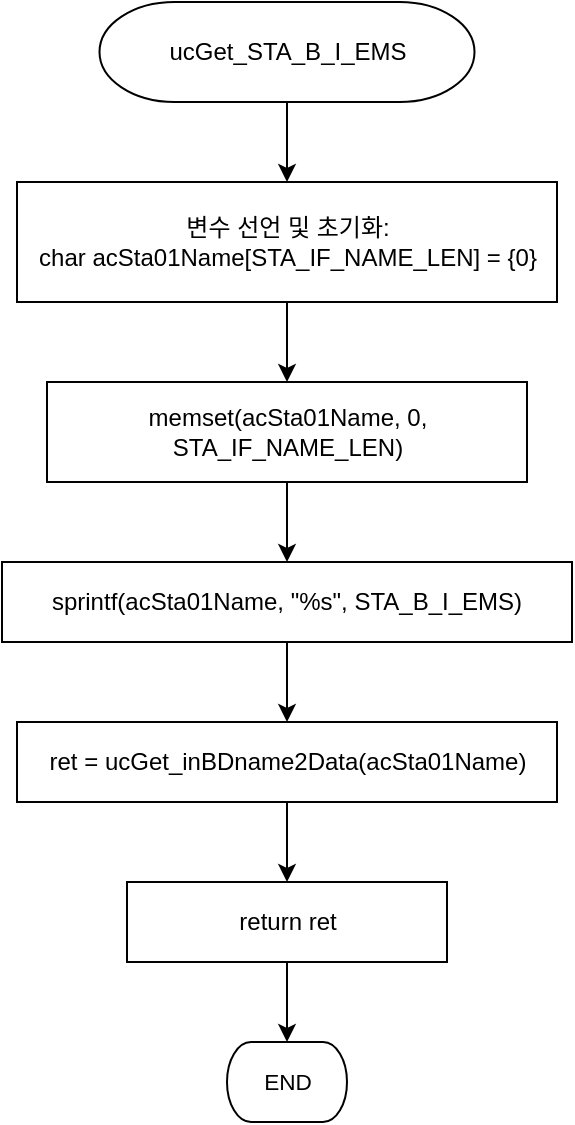 <mxfile version="20.3.0" type="device" pages="10"><diagram id="nsgJ8qnIX0PzXV0cqZRu" name="ucGet_STA_B_I_EMS"><mxGraphModel dx="1209" dy="844" grid="1" gridSize="10" guides="1" tooltips="1" connect="1" arrows="1" fold="1" page="1" pageScale="1" pageWidth="827" pageHeight="1169" math="0" shadow="0"><root><mxCell id="0"/><mxCell id="1" parent="0"/><UserObject label="&lt;div style=&quot;&quot;&gt;&lt;font style=&quot;direction: ltr; line-height: 120%; opacity: 1;&quot;&gt;ucGet_STA_B_I_EMS&lt;/font&gt;&lt;/div&gt;" tags="순서도" id="UxL24Zm0x01BW71xawMD-1"><mxCell style="verticalAlign=middle;align=center;overflow=width;vsdxID=2;fillColor=#FFFFFF;gradientColor=none;shape=stencil(tVLLDsIgEPwajiQIMfFe638Qu22JCM2Ctv69kK0Rm9qDibeZndkXC1NV6PUATIoQ0V9gNE3smToyKY3rAU1MiKmaqar1CB36m2uIDzo7M7r6e64wUZ4UOUWKB9GdIH4irzWu8B42vRrPScNFXZzN+5mvl3qJXE8mcPRRR+Pdh2Y1dsBTE95a3c0TkBRGgKEIb6wg1/r+ssCXd/vLCgm8z9caa+n6pb48dwrRV1H1Ew==);strokeColor=#000000;spacingTop=-1;spacingBottom=-1;spacingLeft=-1;spacingRight=-1;points=[[0.5,1,0],[0.5,0,0],[0,0.5,0],[1,0.5,0]];labelBackgroundColor=none;rounded=0;html=1;whiteSpace=wrap;strokeWidth=1;fontStyle=0" parent="1" vertex="1"><mxGeometry x="228.75" y="90" width="187.5" height="50" as="geometry"/></mxCell></UserObject><mxCell id="UxL24Zm0x01BW71xawMD-2" value="변수 선언 및 초기화:&lt;br&gt;char acSta01Name[STA_IF_NAME_LEN] = {0}" style="rounded=0;whiteSpace=wrap;html=1;strokeWidth=1;fontStyle=0;fillColor=none;strokeColor=#000000;" parent="1" vertex="1"><mxGeometry x="187.5" y="180" width="270" height="60" as="geometry"/></mxCell><mxCell id="UxL24Zm0x01BW71xawMD-3" value="memset(acSta01Name, 0, STA_IF_NAME_LEN)" style="rounded=0;whiteSpace=wrap;html=1;strokeWidth=1;fontStyle=0;fillColor=none;strokeColor=#000000;" parent="1" vertex="1"><mxGeometry x="202.5" y="280" width="240" height="50" as="geometry"/></mxCell><mxCell id="UxL24Zm0x01BW71xawMD-4" value="sprintf(acSta01Name, &quot;%s&quot;, STA_B_I_EMS)" style="rounded=0;whiteSpace=wrap;html=1;strokeWidth=1;fontStyle=0;fillColor=none;strokeColor=#000000;" parent="1" vertex="1"><mxGeometry x="180" y="370" width="285" height="40" as="geometry"/></mxCell><mxCell id="UxL24Zm0x01BW71xawMD-5" value="ret = ucGet_inBDname2Data(acSta01Name)" style="rounded=0;whiteSpace=wrap;html=1;strokeWidth=1;fontStyle=0;fillColor=none;strokeColor=#000000;" parent="1" vertex="1"><mxGeometry x="187.5" y="450" width="270" height="40" as="geometry"/></mxCell><mxCell id="UxL24Zm0x01BW71xawMD-6" value="return ret" style="rounded=0;whiteSpace=wrap;html=1;strokeWidth=1;fontStyle=0;fillColor=none;strokeColor=#000000;" parent="1" vertex="1"><mxGeometry x="242.5" y="530" width="160" height="40" as="geometry"/></mxCell><UserObject label="&lt;div style=&quot;font-size: 1px&quot;&gt;&lt;font style=&quot;font-size:11.29px;font-family:Arial;color:#000000;direction:ltr;letter-spacing:0px;line-height:120%;opacity:1&quot;&gt;END&lt;br&gt;&lt;/font&gt;&lt;/div&gt;" tags="순서도" id="UxL24Zm0x01BW71xawMD-7"><mxCell style="verticalAlign=middle;align=center;overflow=width;vsdxID=77;fillColor=#FFFFFF;gradientColor=none;shape=stencil(tVLLDsIgEPwajiQIMfFe638Qu22JCM2Ctv69kK0Rm9qDibeZndkXC1NV6PUATIoQ0V9gNE3smToyKY3rAU1MiKmaqar1CB36m2uIDzo7M7r6e64wUZ4UOUWKB9GdIH4irzWu8B42vRrPScNFXZzN+5mvl3qJXE8mcPRRR+Pdh2Y1dsBTE95a3c0TkBRGgKEIb6wg1/r+ssCXd/vLCgm8z9caa+n6pb48dwrRV1H1Ew==);strokeColor=#000000;spacingTop=-1;spacingBottom=-1;spacingLeft=-1;spacingRight=-1;points=[[0.5,1,0],[0.5,0,0],[0,0.5,0],[1,0.5,0]];labelBackgroundColor=none;rounded=0;html=1;whiteSpace=wrap;strokeWidth=1;fontStyle=0" parent="1" vertex="1"><mxGeometry x="292.5" y="610" width="60" height="40" as="geometry"/></mxCell></UserObject><mxCell id="UxL24Zm0x01BW71xawMD-8" value="" style="endArrow=classic;html=1;rounded=0;exitX=0.5;exitY=1;exitDx=0;exitDy=0;exitPerimeter=0;entryX=0.5;entryY=0;entryDx=0;entryDy=0;" parent="1" source="UxL24Zm0x01BW71xawMD-1" target="UxL24Zm0x01BW71xawMD-2" edge="1"><mxGeometry width="50" height="50" relative="1" as="geometry"><mxPoint x="322.5" y="160" as="sourcePoint"/><mxPoint x="322.5" y="180" as="targetPoint"/></mxGeometry></mxCell><mxCell id="UxL24Zm0x01BW71xawMD-9" value="" style="endArrow=classic;html=1;rounded=0;exitX=0.5;exitY=1;exitDx=0;exitDy=0;entryX=0.5;entryY=0;entryDx=0;entryDy=0;" parent="1" source="UxL24Zm0x01BW71xawMD-2" target="UxL24Zm0x01BW71xawMD-3" edge="1"><mxGeometry width="50" height="50" relative="1" as="geometry"><mxPoint x="322.5" y="250" as="sourcePoint"/><mxPoint x="322.5" y="280" as="targetPoint"/></mxGeometry></mxCell><mxCell id="UxL24Zm0x01BW71xawMD-10" value="" style="endArrow=classic;html=1;rounded=0;exitX=0.5;exitY=1;exitDx=0;exitDy=0;entryX=0.5;entryY=0;entryDx=0;entryDy=0;" parent="1" source="UxL24Zm0x01BW71xawMD-3" target="UxL24Zm0x01BW71xawMD-4" edge="1"><mxGeometry width="50" height="50" relative="1" as="geometry"><mxPoint x="322.5" y="350" as="sourcePoint"/><mxPoint x="322.5" y="380" as="targetPoint"/></mxGeometry></mxCell><mxCell id="UxL24Zm0x01BW71xawMD-11" value="" style="endArrow=classic;html=1;rounded=0;exitX=0.5;exitY=1;exitDx=0;exitDy=0;entryX=0.5;entryY=0;entryDx=0;entryDy=0;" parent="1" source="UxL24Zm0x01BW71xawMD-4" target="UxL24Zm0x01BW71xawMD-5" edge="1"><mxGeometry width="50" height="50" relative="1" as="geometry"><mxPoint x="322.5" y="450" as="sourcePoint"/><mxPoint x="322.5" y="480" as="targetPoint"/></mxGeometry></mxCell><mxCell id="UxL24Zm0x01BW71xawMD-12" value="" style="endArrow=classic;html=1;rounded=0;exitX=0.5;exitY=1;exitDx=0;exitDy=0;entryX=0.5;entryY=0;entryDx=0;entryDy=0;" parent="1" source="UxL24Zm0x01BW71xawMD-5" target="UxL24Zm0x01BW71xawMD-6" edge="1"><mxGeometry width="50" height="50" relative="1" as="geometry"><mxPoint x="322.5" y="550" as="sourcePoint"/><mxPoint x="322.5" y="580" as="targetPoint"/></mxGeometry></mxCell><mxCell id="UxL24Zm0x01BW71xawMD-13" value="" style="endArrow=classic;html=1;rounded=0;exitX=0.5;exitY=1;exitDx=0;exitDy=0;entryX=0.5;entryY=0;entryDx=0;entryDy=0;entryPerimeter=0;" parent="1" source="UxL24Zm0x01BW71xawMD-6" target="UxL24Zm0x01BW71xawMD-7" edge="1"><mxGeometry width="50" height="50" relative="1" as="geometry"><mxPoint x="322.5" y="640" as="sourcePoint"/><mxPoint x="322.5" y="670" as="targetPoint"/></mxGeometry></mxCell></root></mxGraphModel></diagram><diagram id="R7p7rXk32b0CnuwHTaz-" name="ucGet_STA_B_I_DNDIR"><mxGraphModel dx="1209" dy="844" grid="1" gridSize="10" guides="1" tooltips="1" connect="1" arrows="1" fold="1" page="1" pageScale="1" pageWidth="827" pageHeight="1169" math="0" shadow="0"><root><mxCell id="0"/><mxCell id="1" parent="0"/><UserObject label="&lt;div style=&quot;&quot;&gt;&lt;font style=&quot;direction: ltr; line-height: 120%; opacity: 1;&quot;&gt;ucGet_STA_B_I_DNDIR&lt;/font&gt;&lt;/div&gt;" tags="순서도" id="yDJmlw1AxpGoPlx7L3k_-1"><mxCell style="verticalAlign=middle;align=center;overflow=width;vsdxID=2;fillColor=#FFFFFF;gradientColor=none;shape=stencil(tVLLDsIgEPwajiQIMfFe638Qu22JCM2Ctv69kK0Rm9qDibeZndkXC1NV6PUATIoQ0V9gNE3smToyKY3rAU1MiKmaqar1CB36m2uIDzo7M7r6e64wUZ4UOUWKB9GdIH4irzWu8B42vRrPScNFXZzN+5mvl3qJXE8mcPRRR+Pdh2Y1dsBTE95a3c0TkBRGgKEIb6wg1/r+ssCXd/vLCgm8z9caa+n6pb48dwrRV1H1Ew==);strokeColor=#000000;spacingTop=-1;spacingBottom=-1;spacingLeft=-1;spacingRight=-1;points=[[0.5,1,0],[0.5,0,0],[0,0.5,0],[1,0.5,0]];labelBackgroundColor=none;rounded=0;html=1;whiteSpace=wrap;strokeWidth=1;fontStyle=0" vertex="1" parent="1"><mxGeometry x="238.75" y="150" width="187.5" height="50" as="geometry"/></mxCell></UserObject><mxCell id="yDJmlw1AxpGoPlx7L3k_-2" value="변수 선언 및 초기화:&lt;br&gt;char acSta01Name[STA_IF_NAME_LEN] = {0}" style="rounded=0;whiteSpace=wrap;html=1;strokeWidth=1;fontStyle=0;fillColor=none;strokeColor=#000000;" vertex="1" parent="1"><mxGeometry x="197.5" y="240" width="270" height="60" as="geometry"/></mxCell><mxCell id="yDJmlw1AxpGoPlx7L3k_-3" value="memset(acSta01Name, 0, STA_IF_NAME_LEN)" style="rounded=0;whiteSpace=wrap;html=1;strokeWidth=1;fontStyle=0;fillColor=none;strokeColor=#000000;" vertex="1" parent="1"><mxGeometry x="212.5" y="340" width="240" height="50" as="geometry"/></mxCell><mxCell id="yDJmlw1AxpGoPlx7L3k_-4" value="sprintf(acSta01Name, &quot;%s&quot;, STA_B_I_DNDIR)" style="rounded=0;whiteSpace=wrap;html=1;strokeWidth=1;fontStyle=0;fillColor=none;strokeColor=#000000;" vertex="1" parent="1"><mxGeometry x="190" y="430" width="285" height="40" as="geometry"/></mxCell><mxCell id="yDJmlw1AxpGoPlx7L3k_-5" value="ret = ucGet_inBDname2Data(acSta01Name)" style="rounded=0;whiteSpace=wrap;html=1;strokeWidth=1;fontStyle=0;fillColor=none;strokeColor=#000000;" vertex="1" parent="1"><mxGeometry x="197.5" y="510" width="270" height="40" as="geometry"/></mxCell><mxCell id="yDJmlw1AxpGoPlx7L3k_-6" value="return ret" style="rounded=0;whiteSpace=wrap;html=1;strokeWidth=1;fontStyle=0;fillColor=none;strokeColor=#000000;" vertex="1" parent="1"><mxGeometry x="252.5" y="590" width="160" height="40" as="geometry"/></mxCell><UserObject label="&lt;div style=&quot;font-size: 1px&quot;&gt;&lt;font style=&quot;font-size:11.29px;font-family:Arial;color:#000000;direction:ltr;letter-spacing:0px;line-height:120%;opacity:1&quot;&gt;END&lt;br&gt;&lt;/font&gt;&lt;/div&gt;" tags="순서도" id="yDJmlw1AxpGoPlx7L3k_-7"><mxCell style="verticalAlign=middle;align=center;overflow=width;vsdxID=77;fillColor=#FFFFFF;gradientColor=none;shape=stencil(tVLLDsIgEPwajiQIMfFe638Qu22JCM2Ctv69kK0Rm9qDibeZndkXC1NV6PUATIoQ0V9gNE3smToyKY3rAU1MiKmaqar1CB36m2uIDzo7M7r6e64wUZ4UOUWKB9GdIH4irzWu8B42vRrPScNFXZzN+5mvl3qJXE8mcPRRR+Pdh2Y1dsBTE95a3c0TkBRGgKEIb6wg1/r+ssCXd/vLCgm8z9caa+n6pb48dwrRV1H1Ew==);strokeColor=#000000;spacingTop=-1;spacingBottom=-1;spacingLeft=-1;spacingRight=-1;points=[[0.5,1,0],[0.5,0,0],[0,0.5,0],[1,0.5,0]];labelBackgroundColor=none;rounded=0;html=1;whiteSpace=wrap;strokeWidth=1;fontStyle=0" vertex="1" parent="1"><mxGeometry x="302.5" y="670" width="60" height="40" as="geometry"/></mxCell></UserObject><mxCell id="yDJmlw1AxpGoPlx7L3k_-8" value="" style="endArrow=classic;html=1;rounded=0;exitX=0.5;exitY=1;exitDx=0;exitDy=0;exitPerimeter=0;entryX=0.5;entryY=0;entryDx=0;entryDy=0;" edge="1" parent="1" source="yDJmlw1AxpGoPlx7L3k_-1" target="yDJmlw1AxpGoPlx7L3k_-2"><mxGeometry width="50" height="50" relative="1" as="geometry"><mxPoint x="332.5" y="220" as="sourcePoint"/><mxPoint x="332.5" y="240" as="targetPoint"/></mxGeometry></mxCell><mxCell id="yDJmlw1AxpGoPlx7L3k_-9" value="" style="endArrow=classic;html=1;rounded=0;exitX=0.5;exitY=1;exitDx=0;exitDy=0;entryX=0.5;entryY=0;entryDx=0;entryDy=0;" edge="1" parent="1" source="yDJmlw1AxpGoPlx7L3k_-2" target="yDJmlw1AxpGoPlx7L3k_-3"><mxGeometry width="50" height="50" relative="1" as="geometry"><mxPoint x="332.5" y="310" as="sourcePoint"/><mxPoint x="332.5" y="340" as="targetPoint"/></mxGeometry></mxCell><mxCell id="yDJmlw1AxpGoPlx7L3k_-10" value="" style="endArrow=classic;html=1;rounded=0;exitX=0.5;exitY=1;exitDx=0;exitDy=0;entryX=0.5;entryY=0;entryDx=0;entryDy=0;" edge="1" parent="1" source="yDJmlw1AxpGoPlx7L3k_-3" target="yDJmlw1AxpGoPlx7L3k_-4"><mxGeometry width="50" height="50" relative="1" as="geometry"><mxPoint x="332.5" y="410" as="sourcePoint"/><mxPoint x="332.5" y="440" as="targetPoint"/></mxGeometry></mxCell><mxCell id="yDJmlw1AxpGoPlx7L3k_-11" value="" style="endArrow=classic;html=1;rounded=0;exitX=0.5;exitY=1;exitDx=0;exitDy=0;entryX=0.5;entryY=0;entryDx=0;entryDy=0;" edge="1" parent="1" source="yDJmlw1AxpGoPlx7L3k_-4" target="yDJmlw1AxpGoPlx7L3k_-5"><mxGeometry width="50" height="50" relative="1" as="geometry"><mxPoint x="332.5" y="510" as="sourcePoint"/><mxPoint x="332.5" y="540" as="targetPoint"/></mxGeometry></mxCell><mxCell id="yDJmlw1AxpGoPlx7L3k_-12" value="" style="endArrow=classic;html=1;rounded=0;exitX=0.5;exitY=1;exitDx=0;exitDy=0;entryX=0.5;entryY=0;entryDx=0;entryDy=0;" edge="1" parent="1" source="yDJmlw1AxpGoPlx7L3k_-5" target="yDJmlw1AxpGoPlx7L3k_-6"><mxGeometry width="50" height="50" relative="1" as="geometry"><mxPoint x="332.5" y="610" as="sourcePoint"/><mxPoint x="332.5" y="640" as="targetPoint"/></mxGeometry></mxCell><mxCell id="yDJmlw1AxpGoPlx7L3k_-13" value="" style="endArrow=classic;html=1;rounded=0;exitX=0.5;exitY=1;exitDx=0;exitDy=0;entryX=0.5;entryY=0;entryDx=0;entryDy=0;entryPerimeter=0;" edge="1" parent="1" source="yDJmlw1AxpGoPlx7L3k_-6" target="yDJmlw1AxpGoPlx7L3k_-7"><mxGeometry width="50" height="50" relative="1" as="geometry"><mxPoint x="332.5" y="700" as="sourcePoint"/><mxPoint x="332.5" y="730" as="targetPoint"/></mxGeometry></mxCell></root></mxGraphModel></diagram><diagram id="N6XeqXzBvDUGhIyTmZXn" name="ucGet_STA_B_I_B_YY"><mxGraphModel dx="1209" dy="844" grid="1" gridSize="10" guides="1" tooltips="1" connect="1" arrows="1" fold="1" page="1" pageScale="1" pageWidth="827" pageHeight="1169" math="0" shadow="0"><root><mxCell id="0"/><mxCell id="1" parent="0"/><UserObject label="&lt;div style=&quot;&quot;&gt;&lt;font style=&quot;direction: ltr; line-height: 120%; opacity: 1;&quot;&gt;ucGet_STA_B_I_B_YY&lt;/font&gt;&lt;/div&gt;" tags="순서도" id="xKaU0c7N0GNCaHoIJaBY-1"><mxCell style="verticalAlign=middle;align=center;overflow=width;vsdxID=2;fillColor=#FFFFFF;gradientColor=none;shape=stencil(tVLLDsIgEPwajiQIMfFe638Qu22JCM2Ctv69kK0Rm9qDibeZndkXC1NV6PUATIoQ0V9gNE3smToyKY3rAU1MiKmaqar1CB36m2uIDzo7M7r6e64wUZ4UOUWKB9GdIH4irzWu8B42vRrPScNFXZzN+5mvl3qJXE8mcPRRR+Pdh2Y1dsBTE95a3c0TkBRGgKEIb6wg1/r+ssCXd/vLCgm8z9caa+n6pb48dwrRV1H1Ew==);strokeColor=#000000;spacingTop=-1;spacingBottom=-1;spacingLeft=-1;spacingRight=-1;points=[[0.5,1,0],[0.5,0,0],[0,0.5,0],[1,0.5,0]];labelBackgroundColor=none;rounded=0;html=1;whiteSpace=wrap;strokeWidth=1;fontStyle=0" vertex="1" parent="1"><mxGeometry x="288.75" y="140" width="187.5" height="50" as="geometry"/></mxCell></UserObject><mxCell id="xKaU0c7N0GNCaHoIJaBY-2" value="변수 선언 및 초기화:&lt;br&gt;char acSta01Name[STA_IF_NAME_LEN] = {0}" style="rounded=0;whiteSpace=wrap;html=1;strokeWidth=1;fontStyle=0;fillColor=none;strokeColor=#000000;" vertex="1" parent="1"><mxGeometry x="247.5" y="230" width="270" height="60" as="geometry"/></mxCell><mxCell id="xKaU0c7N0GNCaHoIJaBY-3" value="memset(acSta01Name, 0, STA_IF_NAME_LEN)" style="rounded=0;whiteSpace=wrap;html=1;strokeWidth=1;fontStyle=0;fillColor=none;strokeColor=#000000;" vertex="1" parent="1"><mxGeometry x="262.5" y="330" width="240" height="50" as="geometry"/></mxCell><mxCell id="xKaU0c7N0GNCaHoIJaBY-4" value="sprintf(acSta01Name, &quot;%s&quot;, STA_B_I_B_YY)" style="rounded=0;whiteSpace=wrap;html=1;strokeWidth=1;fontStyle=0;fillColor=none;strokeColor=#000000;" vertex="1" parent="1"><mxGeometry x="240" y="420" width="285" height="40" as="geometry"/></mxCell><mxCell id="xKaU0c7N0GNCaHoIJaBY-5" value="ret = ucGet_inBDname2Data(acSta01Name)" style="rounded=0;whiteSpace=wrap;html=1;strokeWidth=1;fontStyle=0;fillColor=none;strokeColor=#000000;" vertex="1" parent="1"><mxGeometry x="247.5" y="500" width="270" height="40" as="geometry"/></mxCell><mxCell id="xKaU0c7N0GNCaHoIJaBY-6" value="return ret" style="rounded=0;whiteSpace=wrap;html=1;strokeWidth=1;fontStyle=0;fillColor=none;strokeColor=#000000;" vertex="1" parent="1"><mxGeometry x="302.5" y="580" width="160" height="40" as="geometry"/></mxCell><UserObject label="&lt;div style=&quot;font-size: 1px&quot;&gt;&lt;font style=&quot;font-size:11.29px;font-family:Arial;color:#000000;direction:ltr;letter-spacing:0px;line-height:120%;opacity:1&quot;&gt;END&lt;br&gt;&lt;/font&gt;&lt;/div&gt;" tags="순서도" id="xKaU0c7N0GNCaHoIJaBY-7"><mxCell style="verticalAlign=middle;align=center;overflow=width;vsdxID=77;fillColor=#FFFFFF;gradientColor=none;shape=stencil(tVLLDsIgEPwajiQIMfFe638Qu22JCM2Ctv69kK0Rm9qDibeZndkXC1NV6PUATIoQ0V9gNE3smToyKY3rAU1MiKmaqar1CB36m2uIDzo7M7r6e64wUZ4UOUWKB9GdIH4irzWu8B42vRrPScNFXZzN+5mvl3qJXE8mcPRRR+Pdh2Y1dsBTE95a3c0TkBRGgKEIb6wg1/r+ssCXd/vLCgm8z9caa+n6pb48dwrRV1H1Ew==);strokeColor=#000000;spacingTop=-1;spacingBottom=-1;spacingLeft=-1;spacingRight=-1;points=[[0.5,1,0],[0.5,0,0],[0,0.5,0],[1,0.5,0]];labelBackgroundColor=none;rounded=0;html=1;whiteSpace=wrap;strokeWidth=1;fontStyle=0" vertex="1" parent="1"><mxGeometry x="352.5" y="660" width="60" height="40" as="geometry"/></mxCell></UserObject><mxCell id="xKaU0c7N0GNCaHoIJaBY-8" value="" style="endArrow=classic;html=1;rounded=0;exitX=0.5;exitY=1;exitDx=0;exitDy=0;exitPerimeter=0;entryX=0.5;entryY=0;entryDx=0;entryDy=0;" edge="1" parent="1" source="xKaU0c7N0GNCaHoIJaBY-1" target="xKaU0c7N0GNCaHoIJaBY-2"><mxGeometry width="50" height="50" relative="1" as="geometry"><mxPoint x="382.5" y="210" as="sourcePoint"/><mxPoint x="382.5" y="230" as="targetPoint"/></mxGeometry></mxCell><mxCell id="xKaU0c7N0GNCaHoIJaBY-9" value="" style="endArrow=classic;html=1;rounded=0;exitX=0.5;exitY=1;exitDx=0;exitDy=0;entryX=0.5;entryY=0;entryDx=0;entryDy=0;" edge="1" parent="1" source="xKaU0c7N0GNCaHoIJaBY-2" target="xKaU0c7N0GNCaHoIJaBY-3"><mxGeometry width="50" height="50" relative="1" as="geometry"><mxPoint x="382.5" y="300" as="sourcePoint"/><mxPoint x="382.5" y="330" as="targetPoint"/></mxGeometry></mxCell><mxCell id="xKaU0c7N0GNCaHoIJaBY-10" value="" style="endArrow=classic;html=1;rounded=0;exitX=0.5;exitY=1;exitDx=0;exitDy=0;entryX=0.5;entryY=0;entryDx=0;entryDy=0;" edge="1" parent="1" source="xKaU0c7N0GNCaHoIJaBY-3" target="xKaU0c7N0GNCaHoIJaBY-4"><mxGeometry width="50" height="50" relative="1" as="geometry"><mxPoint x="382.5" y="400" as="sourcePoint"/><mxPoint x="382.5" y="430" as="targetPoint"/></mxGeometry></mxCell><mxCell id="xKaU0c7N0GNCaHoIJaBY-11" value="" style="endArrow=classic;html=1;rounded=0;exitX=0.5;exitY=1;exitDx=0;exitDy=0;entryX=0.5;entryY=0;entryDx=0;entryDy=0;" edge="1" parent="1" source="xKaU0c7N0GNCaHoIJaBY-4" target="xKaU0c7N0GNCaHoIJaBY-5"><mxGeometry width="50" height="50" relative="1" as="geometry"><mxPoint x="382.5" y="500" as="sourcePoint"/><mxPoint x="382.5" y="530" as="targetPoint"/></mxGeometry></mxCell><mxCell id="xKaU0c7N0GNCaHoIJaBY-12" value="" style="endArrow=classic;html=1;rounded=0;exitX=0.5;exitY=1;exitDx=0;exitDy=0;entryX=0.5;entryY=0;entryDx=0;entryDy=0;" edge="1" parent="1" source="xKaU0c7N0GNCaHoIJaBY-5" target="xKaU0c7N0GNCaHoIJaBY-6"><mxGeometry width="50" height="50" relative="1" as="geometry"><mxPoint x="382.5" y="600" as="sourcePoint"/><mxPoint x="382.5" y="630" as="targetPoint"/></mxGeometry></mxCell><mxCell id="xKaU0c7N0GNCaHoIJaBY-13" value="" style="endArrow=classic;html=1;rounded=0;exitX=0.5;exitY=1;exitDx=0;exitDy=0;entryX=0.5;entryY=0;entryDx=0;entryDy=0;entryPerimeter=0;" edge="1" parent="1" source="xKaU0c7N0GNCaHoIJaBY-6" target="xKaU0c7N0GNCaHoIJaBY-7"><mxGeometry width="50" height="50" relative="1" as="geometry"><mxPoint x="382.5" y="690" as="sourcePoint"/><mxPoint x="382.5" y="720" as="targetPoint"/></mxGeometry></mxCell></root></mxGraphModel></diagram><diagram id="Q3ZUTd_X9AY0xUerOV6N" name="ucGet_STA_B_I_B_Y"><mxGraphModel dx="1209" dy="844" grid="1" gridSize="10" guides="1" tooltips="1" connect="1" arrows="1" fold="1" page="1" pageScale="1" pageWidth="827" pageHeight="1169" math="0" shadow="0"><root><mxCell id="0"/><mxCell id="1" parent="0"/><UserObject label="&lt;div style=&quot;&quot;&gt;&lt;font style=&quot;direction: ltr; line-height: 120%; opacity: 1;&quot;&gt;ucGet_STA_B_I_B_Y&lt;/font&gt;&lt;/div&gt;" tags="순서도" id="9AvzfnR1Kpy0iH_sYMfP-1"><mxCell style="verticalAlign=middle;align=center;overflow=width;vsdxID=2;fillColor=#FFFFFF;gradientColor=none;shape=stencil(tVLLDsIgEPwajiQIMfFe638Qu22JCM2Ctv69kK0Rm9qDibeZndkXC1NV6PUATIoQ0V9gNE3smToyKY3rAU1MiKmaqar1CB36m2uIDzo7M7r6e64wUZ4UOUWKB9GdIH4irzWu8B42vRrPScNFXZzN+5mvl3qJXE8mcPRRR+Pdh2Y1dsBTE95a3c0TkBRGgKEIb6wg1/r+ssCXd/vLCgm8z9caa+n6pb48dwrRV1H1Ew==);strokeColor=#000000;spacingTop=-1;spacingBottom=-1;spacingLeft=-1;spacingRight=-1;points=[[0.5,1,0],[0.5,0,0],[0,0.5,0],[1,0.5,0]];labelBackgroundColor=none;rounded=0;html=1;whiteSpace=wrap;strokeWidth=1;fontStyle=0" vertex="1" parent="1"><mxGeometry x="258.75" y="80" width="187.5" height="50" as="geometry"/></mxCell></UserObject><mxCell id="9AvzfnR1Kpy0iH_sYMfP-2" value="변수 선언 및 초기화:&lt;br&gt;char acSta01Name[STA_IF_NAME_LEN] = {0}" style="rounded=0;whiteSpace=wrap;html=1;strokeWidth=1;fontStyle=0;fillColor=none;strokeColor=#000000;" vertex="1" parent="1"><mxGeometry x="217.5" y="170" width="270" height="60" as="geometry"/></mxCell><mxCell id="9AvzfnR1Kpy0iH_sYMfP-3" value="memset(acSta01Name, 0, STA_IF_NAME_LEN)" style="rounded=0;whiteSpace=wrap;html=1;strokeWidth=1;fontStyle=0;fillColor=none;strokeColor=#000000;" vertex="1" parent="1"><mxGeometry x="232.5" y="270" width="240" height="50" as="geometry"/></mxCell><mxCell id="9AvzfnR1Kpy0iH_sYMfP-4" value="sprintf(acSta01Name, &quot;%s&quot;, STA_B_I_B_Y)" style="rounded=0;whiteSpace=wrap;html=1;strokeWidth=1;fontStyle=0;fillColor=none;strokeColor=#000000;" vertex="1" parent="1"><mxGeometry x="210" y="360" width="285" height="40" as="geometry"/></mxCell><mxCell id="9AvzfnR1Kpy0iH_sYMfP-5" value="ret = ucGet_inBDname2Data(acSta01Name)" style="rounded=0;whiteSpace=wrap;html=1;strokeWidth=1;fontStyle=0;fillColor=none;strokeColor=#000000;" vertex="1" parent="1"><mxGeometry x="217.5" y="440" width="270" height="40" as="geometry"/></mxCell><mxCell id="9AvzfnR1Kpy0iH_sYMfP-6" value="return ret" style="rounded=0;whiteSpace=wrap;html=1;strokeWidth=1;fontStyle=0;fillColor=none;strokeColor=#000000;" vertex="1" parent="1"><mxGeometry x="272.5" y="520" width="160" height="40" as="geometry"/></mxCell><UserObject label="&lt;div style=&quot;font-size: 1px&quot;&gt;&lt;font style=&quot;font-size:11.29px;font-family:Arial;color:#000000;direction:ltr;letter-spacing:0px;line-height:120%;opacity:1&quot;&gt;END&lt;br&gt;&lt;/font&gt;&lt;/div&gt;" tags="순서도" id="9AvzfnR1Kpy0iH_sYMfP-7"><mxCell style="verticalAlign=middle;align=center;overflow=width;vsdxID=77;fillColor=#FFFFFF;gradientColor=none;shape=stencil(tVLLDsIgEPwajiQIMfFe638Qu22JCM2Ctv69kK0Rm9qDibeZndkXC1NV6PUATIoQ0V9gNE3smToyKY3rAU1MiKmaqar1CB36m2uIDzo7M7r6e64wUZ4UOUWKB9GdIH4irzWu8B42vRrPScNFXZzN+5mvl3qJXE8mcPRRR+Pdh2Y1dsBTE95a3c0TkBRGgKEIb6wg1/r+ssCXd/vLCgm8z9caa+n6pb48dwrRV1H1Ew==);strokeColor=#000000;spacingTop=-1;spacingBottom=-1;spacingLeft=-1;spacingRight=-1;points=[[0.5,1,0],[0.5,0,0],[0,0.5,0],[1,0.5,0]];labelBackgroundColor=none;rounded=0;html=1;whiteSpace=wrap;strokeWidth=1;fontStyle=0" vertex="1" parent="1"><mxGeometry x="322.5" y="600" width="60" height="40" as="geometry"/></mxCell></UserObject><mxCell id="9AvzfnR1Kpy0iH_sYMfP-8" value="" style="endArrow=classic;html=1;rounded=0;exitX=0.5;exitY=1;exitDx=0;exitDy=0;exitPerimeter=0;entryX=0.5;entryY=0;entryDx=0;entryDy=0;" edge="1" parent="1" source="9AvzfnR1Kpy0iH_sYMfP-1" target="9AvzfnR1Kpy0iH_sYMfP-2"><mxGeometry width="50" height="50" relative="1" as="geometry"><mxPoint x="352.5" y="150" as="sourcePoint"/><mxPoint x="352.5" y="170" as="targetPoint"/></mxGeometry></mxCell><mxCell id="9AvzfnR1Kpy0iH_sYMfP-9" value="" style="endArrow=classic;html=1;rounded=0;exitX=0.5;exitY=1;exitDx=0;exitDy=0;entryX=0.5;entryY=0;entryDx=0;entryDy=0;" edge="1" parent="1" source="9AvzfnR1Kpy0iH_sYMfP-2" target="9AvzfnR1Kpy0iH_sYMfP-3"><mxGeometry width="50" height="50" relative="1" as="geometry"><mxPoint x="352.5" y="240" as="sourcePoint"/><mxPoint x="352.5" y="270" as="targetPoint"/></mxGeometry></mxCell><mxCell id="9AvzfnR1Kpy0iH_sYMfP-10" value="" style="endArrow=classic;html=1;rounded=0;exitX=0.5;exitY=1;exitDx=0;exitDy=0;entryX=0.5;entryY=0;entryDx=0;entryDy=0;" edge="1" parent="1" source="9AvzfnR1Kpy0iH_sYMfP-3" target="9AvzfnR1Kpy0iH_sYMfP-4"><mxGeometry width="50" height="50" relative="1" as="geometry"><mxPoint x="352.5" y="340" as="sourcePoint"/><mxPoint x="352.5" y="370" as="targetPoint"/></mxGeometry></mxCell><mxCell id="9AvzfnR1Kpy0iH_sYMfP-11" value="" style="endArrow=classic;html=1;rounded=0;exitX=0.5;exitY=1;exitDx=0;exitDy=0;entryX=0.5;entryY=0;entryDx=0;entryDy=0;" edge="1" parent="1" source="9AvzfnR1Kpy0iH_sYMfP-4" target="9AvzfnR1Kpy0iH_sYMfP-5"><mxGeometry width="50" height="50" relative="1" as="geometry"><mxPoint x="352.5" y="440" as="sourcePoint"/><mxPoint x="352.5" y="470" as="targetPoint"/></mxGeometry></mxCell><mxCell id="9AvzfnR1Kpy0iH_sYMfP-12" value="" style="endArrow=classic;html=1;rounded=0;exitX=0.5;exitY=1;exitDx=0;exitDy=0;entryX=0.5;entryY=0;entryDx=0;entryDy=0;" edge="1" parent="1" source="9AvzfnR1Kpy0iH_sYMfP-5" target="9AvzfnR1Kpy0iH_sYMfP-6"><mxGeometry width="50" height="50" relative="1" as="geometry"><mxPoint x="352.5" y="540" as="sourcePoint"/><mxPoint x="352.5" y="570" as="targetPoint"/></mxGeometry></mxCell><mxCell id="9AvzfnR1Kpy0iH_sYMfP-13" value="" style="endArrow=classic;html=1;rounded=0;exitX=0.5;exitY=1;exitDx=0;exitDy=0;entryX=0.5;entryY=0;entryDx=0;entryDy=0;entryPerimeter=0;" edge="1" parent="1" source="9AvzfnR1Kpy0iH_sYMfP-6" target="9AvzfnR1Kpy0iH_sYMfP-7"><mxGeometry width="50" height="50" relative="1" as="geometry"><mxPoint x="352.5" y="630" as="sourcePoint"/><mxPoint x="352.5" y="660" as="targetPoint"/></mxGeometry></mxCell></root></mxGraphModel></diagram><diagram id="mPqIkMWCDv3nMIxbPWod" name="ucGet_STA_B_I_B_YG_G"><mxGraphModel dx="1209" dy="844" grid="1" gridSize="10" guides="1" tooltips="1" connect="1" arrows="1" fold="1" page="1" pageScale="1" pageWidth="827" pageHeight="1169" math="0" shadow="0"><root><mxCell id="0"/><mxCell id="1" parent="0"/><UserObject label="&lt;div style=&quot;&quot;&gt;&lt;font style=&quot;direction: ltr; line-height: 120%; opacity: 1;&quot;&gt;ucGet_STA_B_I_B_YG_G&lt;/font&gt;&lt;/div&gt;" tags="순서도" id="lMHHud8Tras0qKcplPo4-1"><mxCell style="verticalAlign=middle;align=center;overflow=width;vsdxID=2;fillColor=#FFFFFF;gradientColor=none;shape=stencil(tVLLDsIgEPwajiQIMfFe638Qu22JCM2Ctv69kK0Rm9qDibeZndkXC1NV6PUATIoQ0V9gNE3smToyKY3rAU1MiKmaqar1CB36m2uIDzo7M7r6e64wUZ4UOUWKB9GdIH4irzWu8B42vRrPScNFXZzN+5mvl3qJXE8mcPRRR+Pdh2Y1dsBTE95a3c0TkBRGgKEIb6wg1/r+ssCXd/vLCgm8z9caa+n6pb48dwrRV1H1Ew==);strokeColor=#000000;spacingTop=-1;spacingBottom=-1;spacingLeft=-1;spacingRight=-1;points=[[0.5,1,0],[0.5,0,0],[0,0.5,0],[1,0.5,0]];labelBackgroundColor=none;rounded=0;html=1;whiteSpace=wrap;strokeWidth=1;fontStyle=0" vertex="1" parent="1"><mxGeometry x="208.75" y="50" width="187.5" height="50" as="geometry"/></mxCell></UserObject><mxCell id="lMHHud8Tras0qKcplPo4-2" value="변수 선언 및 초기화:&lt;br&gt;char acSta01Name[STA_IF_NAME_LEN] = {0}" style="rounded=0;whiteSpace=wrap;html=1;strokeWidth=1;fontStyle=0;fillColor=none;strokeColor=#000000;" vertex="1" parent="1"><mxGeometry x="167.5" y="140" width="270" height="60" as="geometry"/></mxCell><mxCell id="lMHHud8Tras0qKcplPo4-3" value="memset(acSta01Name, 0, STA_IF_NAME_LEN)" style="rounded=0;whiteSpace=wrap;html=1;strokeWidth=1;fontStyle=0;fillColor=none;strokeColor=#000000;" vertex="1" parent="1"><mxGeometry x="182.5" y="240" width="240" height="50" as="geometry"/></mxCell><mxCell id="lMHHud8Tras0qKcplPo4-4" value="sprintf(acSta01Name, &quot;%s&quot;, STA_B_I_B_YG_G)" style="rounded=0;whiteSpace=wrap;html=1;strokeWidth=1;fontStyle=0;fillColor=none;strokeColor=#000000;" vertex="1" parent="1"><mxGeometry x="160" y="330" width="285" height="40" as="geometry"/></mxCell><mxCell id="lMHHud8Tras0qKcplPo4-5" value="ret = ucGet_inBDname2Data(acSta01Name)" style="rounded=0;whiteSpace=wrap;html=1;strokeWidth=1;fontStyle=0;fillColor=none;strokeColor=#000000;" vertex="1" parent="1"><mxGeometry x="167.5" y="410" width="270" height="40" as="geometry"/></mxCell><mxCell id="lMHHud8Tras0qKcplPo4-6" value="return ret" style="rounded=0;whiteSpace=wrap;html=1;strokeWidth=1;fontStyle=0;fillColor=none;strokeColor=#000000;" vertex="1" parent="1"><mxGeometry x="222.5" y="490" width="160" height="40" as="geometry"/></mxCell><UserObject label="&lt;div style=&quot;font-size: 1px&quot;&gt;&lt;font style=&quot;font-size:11.29px;font-family:Arial;color:#000000;direction:ltr;letter-spacing:0px;line-height:120%;opacity:1&quot;&gt;END&lt;br&gt;&lt;/font&gt;&lt;/div&gt;" tags="순서도" id="lMHHud8Tras0qKcplPo4-7"><mxCell style="verticalAlign=middle;align=center;overflow=width;vsdxID=77;fillColor=#FFFFFF;gradientColor=none;shape=stencil(tVLLDsIgEPwajiQIMfFe638Qu22JCM2Ctv69kK0Rm9qDibeZndkXC1NV6PUATIoQ0V9gNE3smToyKY3rAU1MiKmaqar1CB36m2uIDzo7M7r6e64wUZ4UOUWKB9GdIH4irzWu8B42vRrPScNFXZzN+5mvl3qJXE8mcPRRR+Pdh2Y1dsBTE95a3c0TkBRGgKEIb6wg1/r+ssCXd/vLCgm8z9caa+n6pb48dwrRV1H1Ew==);strokeColor=#000000;spacingTop=-1;spacingBottom=-1;spacingLeft=-1;spacingRight=-1;points=[[0.5,1,0],[0.5,0,0],[0,0.5,0],[1,0.5,0]];labelBackgroundColor=none;rounded=0;html=1;whiteSpace=wrap;strokeWidth=1;fontStyle=0" vertex="1" parent="1"><mxGeometry x="272.5" y="570" width="60" height="40" as="geometry"/></mxCell></UserObject><mxCell id="lMHHud8Tras0qKcplPo4-8" value="" style="endArrow=classic;html=1;rounded=0;exitX=0.5;exitY=1;exitDx=0;exitDy=0;exitPerimeter=0;entryX=0.5;entryY=0;entryDx=0;entryDy=0;" edge="1" parent="1" source="lMHHud8Tras0qKcplPo4-1" target="lMHHud8Tras0qKcplPo4-2"><mxGeometry width="50" height="50" relative="1" as="geometry"><mxPoint x="302.5" y="120" as="sourcePoint"/><mxPoint x="302.5" y="140" as="targetPoint"/></mxGeometry></mxCell><mxCell id="lMHHud8Tras0qKcplPo4-9" value="" style="endArrow=classic;html=1;rounded=0;exitX=0.5;exitY=1;exitDx=0;exitDy=0;entryX=0.5;entryY=0;entryDx=0;entryDy=0;" edge="1" parent="1" source="lMHHud8Tras0qKcplPo4-2" target="lMHHud8Tras0qKcplPo4-3"><mxGeometry width="50" height="50" relative="1" as="geometry"><mxPoint x="302.5" y="210" as="sourcePoint"/><mxPoint x="302.5" y="240" as="targetPoint"/></mxGeometry></mxCell><mxCell id="lMHHud8Tras0qKcplPo4-10" value="" style="endArrow=classic;html=1;rounded=0;exitX=0.5;exitY=1;exitDx=0;exitDy=0;entryX=0.5;entryY=0;entryDx=0;entryDy=0;" edge="1" parent="1" source="lMHHud8Tras0qKcplPo4-3" target="lMHHud8Tras0qKcplPo4-4"><mxGeometry width="50" height="50" relative="1" as="geometry"><mxPoint x="302.5" y="310" as="sourcePoint"/><mxPoint x="302.5" y="340" as="targetPoint"/></mxGeometry></mxCell><mxCell id="lMHHud8Tras0qKcplPo4-11" value="" style="endArrow=classic;html=1;rounded=0;exitX=0.5;exitY=1;exitDx=0;exitDy=0;entryX=0.5;entryY=0;entryDx=0;entryDy=0;" edge="1" parent="1" source="lMHHud8Tras0qKcplPo4-4" target="lMHHud8Tras0qKcplPo4-5"><mxGeometry width="50" height="50" relative="1" as="geometry"><mxPoint x="302.5" y="410" as="sourcePoint"/><mxPoint x="302.5" y="440" as="targetPoint"/></mxGeometry></mxCell><mxCell id="lMHHud8Tras0qKcplPo4-12" value="" style="endArrow=classic;html=1;rounded=0;exitX=0.5;exitY=1;exitDx=0;exitDy=0;entryX=0.5;entryY=0;entryDx=0;entryDy=0;" edge="1" parent="1" source="lMHHud8Tras0qKcplPo4-5" target="lMHHud8Tras0qKcplPo4-6"><mxGeometry width="50" height="50" relative="1" as="geometry"><mxPoint x="302.5" y="510" as="sourcePoint"/><mxPoint x="302.5" y="540" as="targetPoint"/></mxGeometry></mxCell><mxCell id="lMHHud8Tras0qKcplPo4-13" value="" style="endArrow=classic;html=1;rounded=0;exitX=0.5;exitY=1;exitDx=0;exitDy=0;entryX=0.5;entryY=0;entryDx=0;entryDy=0;entryPerimeter=0;" edge="1" parent="1" source="lMHHud8Tras0qKcplPo4-6" target="lMHHud8Tras0qKcplPo4-7"><mxGeometry width="50" height="50" relative="1" as="geometry"><mxPoint x="302.5" y="600" as="sourcePoint"/><mxPoint x="302.5" y="630" as="targetPoint"/></mxGeometry></mxCell></root></mxGraphModel></diagram><diagram id="gjNDLwW7MNjqqUFAiFq4" name="ucGet_STA_B_I_1BT"><mxGraphModel dx="1209" dy="844" grid="1" gridSize="10" guides="1" tooltips="1" connect="1" arrows="1" fold="1" page="1" pageScale="1" pageWidth="827" pageHeight="1169" math="0" shadow="0"><root><mxCell id="0"/><mxCell id="1" parent="0"/><UserObject label="&lt;div style=&quot;&quot;&gt;&lt;font style=&quot;direction: ltr; line-height: 120%; opacity: 1;&quot;&gt;ucGet_STA_B_I_1BT&lt;/font&gt;&lt;/div&gt;" tags="순서도" id="Ch-LSQYg2RQA0gmYlIwE-1"><mxCell style="verticalAlign=middle;align=center;overflow=width;vsdxID=2;fillColor=#FFFFFF;gradientColor=none;shape=stencil(tVLLDsIgEPwajiQIMfFe638Qu22JCM2Ctv69kK0Rm9qDibeZndkXC1NV6PUATIoQ0V9gNE3smToyKY3rAU1MiKmaqar1CB36m2uIDzo7M7r6e64wUZ4UOUWKB9GdIH4irzWu8B42vRrPScNFXZzN+5mvl3qJXE8mcPRRR+Pdh2Y1dsBTE95a3c0TkBRGgKEIb6wg1/r+ssCXd/vLCgm8z9caa+n6pb48dwrRV1H1Ew==);strokeColor=#000000;spacingTop=-1;spacingBottom=-1;spacingLeft=-1;spacingRight=-1;points=[[0.5,1,0],[0.5,0,0],[0,0.5,0],[1,0.5,0]];labelBackgroundColor=none;rounded=0;html=1;whiteSpace=wrap;strokeWidth=1;fontStyle=0" vertex="1" parent="1"><mxGeometry x="278.75" y="140" width="187.5" height="50" as="geometry"/></mxCell></UserObject><mxCell id="Ch-LSQYg2RQA0gmYlIwE-2" value="변수 선언 및 초기화:&lt;br&gt;char acSta01Name[STA_IF_NAME_LEN] = {0}" style="rounded=0;whiteSpace=wrap;html=1;strokeWidth=1;fontStyle=0;fillColor=none;strokeColor=#000000;" vertex="1" parent="1"><mxGeometry x="237.5" y="230" width="270" height="60" as="geometry"/></mxCell><mxCell id="Ch-LSQYg2RQA0gmYlIwE-3" value="memset(acSta01Name, 0, STA_IF_NAME_LEN)" style="rounded=0;whiteSpace=wrap;html=1;strokeWidth=1;fontStyle=0;fillColor=none;strokeColor=#000000;" vertex="1" parent="1"><mxGeometry x="252.5" y="330" width="240" height="50" as="geometry"/></mxCell><mxCell id="Ch-LSQYg2RQA0gmYlIwE-4" value="sprintf(acSta01Name, &quot;%s&quot;, STA_B_I_1BT)" style="rounded=0;whiteSpace=wrap;html=1;strokeWidth=1;fontStyle=0;fillColor=none;strokeColor=#000000;" vertex="1" parent="1"><mxGeometry x="230" y="420" width="285" height="40" as="geometry"/></mxCell><mxCell id="Ch-LSQYg2RQA0gmYlIwE-5" value="ret = ucGet_inBDname2Data(acSta01Name)" style="rounded=0;whiteSpace=wrap;html=1;strokeWidth=1;fontStyle=0;fillColor=none;strokeColor=#000000;" vertex="1" parent="1"><mxGeometry x="237.5" y="500" width="270" height="40" as="geometry"/></mxCell><mxCell id="Ch-LSQYg2RQA0gmYlIwE-6" value="return ret" style="rounded=0;whiteSpace=wrap;html=1;strokeWidth=1;fontStyle=0;fillColor=none;strokeColor=#000000;" vertex="1" parent="1"><mxGeometry x="292.5" y="580" width="160" height="40" as="geometry"/></mxCell><UserObject label="&lt;div style=&quot;font-size: 1px&quot;&gt;&lt;font style=&quot;font-size:11.29px;font-family:Arial;color:#000000;direction:ltr;letter-spacing:0px;line-height:120%;opacity:1&quot;&gt;END&lt;br&gt;&lt;/font&gt;&lt;/div&gt;" tags="순서도" id="Ch-LSQYg2RQA0gmYlIwE-7"><mxCell style="verticalAlign=middle;align=center;overflow=width;vsdxID=77;fillColor=#FFFFFF;gradientColor=none;shape=stencil(tVLLDsIgEPwajiQIMfFe638Qu22JCM2Ctv69kK0Rm9qDibeZndkXC1NV6PUATIoQ0V9gNE3smToyKY3rAU1MiKmaqar1CB36m2uIDzo7M7r6e64wUZ4UOUWKB9GdIH4irzWu8B42vRrPScNFXZzN+5mvl3qJXE8mcPRRR+Pdh2Y1dsBTE95a3c0TkBRGgKEIb6wg1/r+ssCXd/vLCgm8z9caa+n6pb48dwrRV1H1Ew==);strokeColor=#000000;spacingTop=-1;spacingBottom=-1;spacingLeft=-1;spacingRight=-1;points=[[0.5,1,0],[0.5,0,0],[0,0.5,0],[1,0.5,0]];labelBackgroundColor=none;rounded=0;html=1;whiteSpace=wrap;strokeWidth=1;fontStyle=0" vertex="1" parent="1"><mxGeometry x="342.5" y="660" width="60" height="40" as="geometry"/></mxCell></UserObject><mxCell id="Ch-LSQYg2RQA0gmYlIwE-8" value="" style="endArrow=classic;html=1;rounded=0;exitX=0.5;exitY=1;exitDx=0;exitDy=0;exitPerimeter=0;entryX=0.5;entryY=0;entryDx=0;entryDy=0;" edge="1" parent="1" source="Ch-LSQYg2RQA0gmYlIwE-1" target="Ch-LSQYg2RQA0gmYlIwE-2"><mxGeometry width="50" height="50" relative="1" as="geometry"><mxPoint x="372.5" y="210" as="sourcePoint"/><mxPoint x="372.5" y="230" as="targetPoint"/></mxGeometry></mxCell><mxCell id="Ch-LSQYg2RQA0gmYlIwE-9" value="" style="endArrow=classic;html=1;rounded=0;exitX=0.5;exitY=1;exitDx=0;exitDy=0;entryX=0.5;entryY=0;entryDx=0;entryDy=0;" edge="1" parent="1" source="Ch-LSQYg2RQA0gmYlIwE-2" target="Ch-LSQYg2RQA0gmYlIwE-3"><mxGeometry width="50" height="50" relative="1" as="geometry"><mxPoint x="372.5" y="300" as="sourcePoint"/><mxPoint x="372.5" y="330" as="targetPoint"/></mxGeometry></mxCell><mxCell id="Ch-LSQYg2RQA0gmYlIwE-10" value="" style="endArrow=classic;html=1;rounded=0;exitX=0.5;exitY=1;exitDx=0;exitDy=0;entryX=0.5;entryY=0;entryDx=0;entryDy=0;" edge="1" parent="1" source="Ch-LSQYg2RQA0gmYlIwE-3" target="Ch-LSQYg2RQA0gmYlIwE-4"><mxGeometry width="50" height="50" relative="1" as="geometry"><mxPoint x="372.5" y="400" as="sourcePoint"/><mxPoint x="372.5" y="430" as="targetPoint"/></mxGeometry></mxCell><mxCell id="Ch-LSQYg2RQA0gmYlIwE-11" value="" style="endArrow=classic;html=1;rounded=0;exitX=0.5;exitY=1;exitDx=0;exitDy=0;entryX=0.5;entryY=0;entryDx=0;entryDy=0;" edge="1" parent="1" source="Ch-LSQYg2RQA0gmYlIwE-4" target="Ch-LSQYg2RQA0gmYlIwE-5"><mxGeometry width="50" height="50" relative="1" as="geometry"><mxPoint x="372.5" y="500" as="sourcePoint"/><mxPoint x="372.5" y="530" as="targetPoint"/></mxGeometry></mxCell><mxCell id="Ch-LSQYg2RQA0gmYlIwE-12" value="" style="endArrow=classic;html=1;rounded=0;exitX=0.5;exitY=1;exitDx=0;exitDy=0;entryX=0.5;entryY=0;entryDx=0;entryDy=0;" edge="1" parent="1" source="Ch-LSQYg2RQA0gmYlIwE-5" target="Ch-LSQYg2RQA0gmYlIwE-6"><mxGeometry width="50" height="50" relative="1" as="geometry"><mxPoint x="372.5" y="600" as="sourcePoint"/><mxPoint x="372.5" y="630" as="targetPoint"/></mxGeometry></mxCell><mxCell id="Ch-LSQYg2RQA0gmYlIwE-13" value="" style="endArrow=classic;html=1;rounded=0;exitX=0.5;exitY=1;exitDx=0;exitDy=0;entryX=0.5;entryY=0;entryDx=0;entryDy=0;entryPerimeter=0;" edge="1" parent="1" source="Ch-LSQYg2RQA0gmYlIwE-6" target="Ch-LSQYg2RQA0gmYlIwE-7"><mxGeometry width="50" height="50" relative="1" as="geometry"><mxPoint x="372.5" y="690" as="sourcePoint"/><mxPoint x="372.5" y="720" as="targetPoint"/></mxGeometry></mxCell></root></mxGraphModel></diagram><diagram id="8r9s46-P1WZIQcOGpdDQ" name="ucGet_STA_B_I_DNDR"><mxGraphModel dx="1209" dy="844" grid="1" gridSize="10" guides="1" tooltips="1" connect="1" arrows="1" fold="1" page="1" pageScale="1" pageWidth="827" pageHeight="1169" math="0" shadow="0"><root><mxCell id="0"/><mxCell id="1" parent="0"/><UserObject label="&lt;div style=&quot;&quot;&gt;&lt;font style=&quot;direction: ltr; line-height: 120%; opacity: 1;&quot;&gt;ucGet_STA_B_I_DNDR&lt;/font&gt;&lt;/div&gt;" tags="순서도" id="b-XNwuT3pjdkZnWXz2KH-1"><mxCell style="verticalAlign=middle;align=center;overflow=width;vsdxID=2;fillColor=#FFFFFF;gradientColor=none;shape=stencil(tVLLDsIgEPwajiQIMfFe638Qu22JCM2Ctv69kK0Rm9qDibeZndkXC1NV6PUATIoQ0V9gNE3smToyKY3rAU1MiKmaqar1CB36m2uIDzo7M7r6e64wUZ4UOUWKB9GdIH4irzWu8B42vRrPScNFXZzN+5mvl3qJXE8mcPRRR+Pdh2Y1dsBTE95a3c0TkBRGgKEIb6wg1/r+ssCXd/vLCgm8z9caa+n6pb48dwrRV1H1Ew==);strokeColor=#000000;spacingTop=-1;spacingBottom=-1;spacingLeft=-1;spacingRight=-1;points=[[0.5,1,0],[0.5,0,0],[0,0.5,0],[1,0.5,0]];labelBackgroundColor=none;rounded=0;html=1;whiteSpace=wrap;strokeWidth=1;fontStyle=0" vertex="1" parent="1"><mxGeometry x="258.75" y="140" width="187.5" height="50" as="geometry"/></mxCell></UserObject><mxCell id="b-XNwuT3pjdkZnWXz2KH-2" value="변수 선언 및 초기화:&lt;br&gt;char acSta01Name[STA_IF_NAME_LEN] = {0}" style="rounded=0;whiteSpace=wrap;html=1;strokeWidth=1;fontStyle=0;fillColor=none;strokeColor=#000000;" vertex="1" parent="1"><mxGeometry x="217.5" y="230" width="270" height="60" as="geometry"/></mxCell><mxCell id="b-XNwuT3pjdkZnWXz2KH-3" value="memset(acSta01Name, 0, STA_IF_NAME_LEN)" style="rounded=0;whiteSpace=wrap;html=1;strokeWidth=1;fontStyle=0;fillColor=none;strokeColor=#000000;" vertex="1" parent="1"><mxGeometry x="232.5" y="330" width="240" height="50" as="geometry"/></mxCell><mxCell id="b-XNwuT3pjdkZnWXz2KH-4" value="sprintf(acSta01Name, &quot;%s&quot;, STA_B_I_DNDR)" style="rounded=0;whiteSpace=wrap;html=1;strokeWidth=1;fontStyle=0;fillColor=none;strokeColor=#000000;" vertex="1" parent="1"><mxGeometry x="210" y="420" width="285" height="40" as="geometry"/></mxCell><mxCell id="b-XNwuT3pjdkZnWXz2KH-5" value="ret = ucGet_inBDname2Data(acSta01Name)" style="rounded=0;whiteSpace=wrap;html=1;strokeWidth=1;fontStyle=0;fillColor=none;strokeColor=#000000;" vertex="1" parent="1"><mxGeometry x="217.5" y="500" width="270" height="40" as="geometry"/></mxCell><mxCell id="b-XNwuT3pjdkZnWXz2KH-6" value="return ret" style="rounded=0;whiteSpace=wrap;html=1;strokeWidth=1;fontStyle=0;fillColor=none;strokeColor=#000000;" vertex="1" parent="1"><mxGeometry x="272.5" y="580" width="160" height="40" as="geometry"/></mxCell><UserObject label="&lt;div style=&quot;font-size: 1px&quot;&gt;&lt;font style=&quot;font-size:11.29px;font-family:Arial;color:#000000;direction:ltr;letter-spacing:0px;line-height:120%;opacity:1&quot;&gt;END&lt;br&gt;&lt;/font&gt;&lt;/div&gt;" tags="순서도" id="b-XNwuT3pjdkZnWXz2KH-7"><mxCell style="verticalAlign=middle;align=center;overflow=width;vsdxID=77;fillColor=#FFFFFF;gradientColor=none;shape=stencil(tVLLDsIgEPwajiQIMfFe638Qu22JCM2Ctv69kK0Rm9qDibeZndkXC1NV6PUATIoQ0V9gNE3smToyKY3rAU1MiKmaqar1CB36m2uIDzo7M7r6e64wUZ4UOUWKB9GdIH4irzWu8B42vRrPScNFXZzN+5mvl3qJXE8mcPRRR+Pdh2Y1dsBTE95a3c0TkBRGgKEIb6wg1/r+ssCXd/vLCgm8z9caa+n6pb48dwrRV1H1Ew==);strokeColor=#000000;spacingTop=-1;spacingBottom=-1;spacingLeft=-1;spacingRight=-1;points=[[0.5,1,0],[0.5,0,0],[0,0.5,0],[1,0.5,0]];labelBackgroundColor=none;rounded=0;html=1;whiteSpace=wrap;strokeWidth=1;fontStyle=0" vertex="1" parent="1"><mxGeometry x="322.5" y="660" width="60" height="40" as="geometry"/></mxCell></UserObject><mxCell id="b-XNwuT3pjdkZnWXz2KH-8" value="" style="endArrow=classic;html=1;rounded=0;exitX=0.5;exitY=1;exitDx=0;exitDy=0;exitPerimeter=0;entryX=0.5;entryY=0;entryDx=0;entryDy=0;" edge="1" parent="1" source="b-XNwuT3pjdkZnWXz2KH-1" target="b-XNwuT3pjdkZnWXz2KH-2"><mxGeometry width="50" height="50" relative="1" as="geometry"><mxPoint x="352.5" y="210" as="sourcePoint"/><mxPoint x="352.5" y="230" as="targetPoint"/></mxGeometry></mxCell><mxCell id="b-XNwuT3pjdkZnWXz2KH-9" value="" style="endArrow=classic;html=1;rounded=0;exitX=0.5;exitY=1;exitDx=0;exitDy=0;entryX=0.5;entryY=0;entryDx=0;entryDy=0;" edge="1" parent="1" source="b-XNwuT3pjdkZnWXz2KH-2" target="b-XNwuT3pjdkZnWXz2KH-3"><mxGeometry width="50" height="50" relative="1" as="geometry"><mxPoint x="352.5" y="300" as="sourcePoint"/><mxPoint x="352.5" y="330" as="targetPoint"/></mxGeometry></mxCell><mxCell id="b-XNwuT3pjdkZnWXz2KH-10" value="" style="endArrow=classic;html=1;rounded=0;exitX=0.5;exitY=1;exitDx=0;exitDy=0;entryX=0.5;entryY=0;entryDx=0;entryDy=0;" edge="1" parent="1" source="b-XNwuT3pjdkZnWXz2KH-3" target="b-XNwuT3pjdkZnWXz2KH-4"><mxGeometry width="50" height="50" relative="1" as="geometry"><mxPoint x="352.5" y="400" as="sourcePoint"/><mxPoint x="352.5" y="430" as="targetPoint"/></mxGeometry></mxCell><mxCell id="b-XNwuT3pjdkZnWXz2KH-11" value="" style="endArrow=classic;html=1;rounded=0;exitX=0.5;exitY=1;exitDx=0;exitDy=0;entryX=0.5;entryY=0;entryDx=0;entryDy=0;" edge="1" parent="1" source="b-XNwuT3pjdkZnWXz2KH-4" target="b-XNwuT3pjdkZnWXz2KH-5"><mxGeometry width="50" height="50" relative="1" as="geometry"><mxPoint x="352.5" y="500" as="sourcePoint"/><mxPoint x="352.5" y="530" as="targetPoint"/></mxGeometry></mxCell><mxCell id="b-XNwuT3pjdkZnWXz2KH-12" value="" style="endArrow=classic;html=1;rounded=0;exitX=0.5;exitY=1;exitDx=0;exitDy=0;entryX=0.5;entryY=0;entryDx=0;entryDy=0;" edge="1" parent="1" source="b-XNwuT3pjdkZnWXz2KH-5" target="b-XNwuT3pjdkZnWXz2KH-6"><mxGeometry width="50" height="50" relative="1" as="geometry"><mxPoint x="352.5" y="600" as="sourcePoint"/><mxPoint x="352.5" y="630" as="targetPoint"/></mxGeometry></mxCell><mxCell id="b-XNwuT3pjdkZnWXz2KH-13" value="" style="endArrow=classic;html=1;rounded=0;exitX=0.5;exitY=1;exitDx=0;exitDy=0;entryX=0.5;entryY=0;entryDx=0;entryDy=0;entryPerimeter=0;" edge="1" parent="1" source="b-XNwuT3pjdkZnWXz2KH-6" target="b-XNwuT3pjdkZnWXz2KH-7"><mxGeometry width="50" height="50" relative="1" as="geometry"><mxPoint x="352.5" y="690" as="sourcePoint"/><mxPoint x="352.5" y="720" as="targetPoint"/></mxGeometry></mxCell></root></mxGraphModel></diagram><diagram id="LEA3qJuTD5kv9aPQ8iDC" name="ucGet_STA_B_I_3RR"><mxGraphModel dx="1209" dy="844" grid="1" gridSize="10" guides="1" tooltips="1" connect="1" arrows="1" fold="1" page="1" pageScale="1" pageWidth="827" pageHeight="1169" math="0" shadow="0"><root><mxCell id="0"/><mxCell id="1" parent="0"/><UserObject label="&lt;div style=&quot;&quot;&gt;&lt;font style=&quot;direction: ltr; line-height: 120%; opacity: 1;&quot;&gt;ucGet_STA_B_I_3RR&lt;/font&gt;&lt;/div&gt;" tags="순서도" id="-s4wUFUC9wVoVPPSDGkq-1"><mxCell style="verticalAlign=middle;align=center;overflow=width;vsdxID=2;fillColor=#FFFFFF;gradientColor=none;shape=stencil(tVLLDsIgEPwajiQIMfFe638Qu22JCM2Ctv69kK0Rm9qDibeZndkXC1NV6PUATIoQ0V9gNE3smToyKY3rAU1MiKmaqar1CB36m2uIDzo7M7r6e64wUZ4UOUWKB9GdIH4irzWu8B42vRrPScNFXZzN+5mvl3qJXE8mcPRRR+Pdh2Y1dsBTE95a3c0TkBRGgKEIb6wg1/r+ssCXd/vLCgm8z9caa+n6pb48dwrRV1H1Ew==);strokeColor=#000000;spacingTop=-1;spacingBottom=-1;spacingLeft=-1;spacingRight=-1;points=[[0.5,1,0],[0.5,0,0],[0,0.5,0],[1,0.5,0]];labelBackgroundColor=none;rounded=0;html=1;whiteSpace=wrap;strokeWidth=1;fontStyle=0" vertex="1" parent="1"><mxGeometry x="338.75" y="140" width="187.5" height="50" as="geometry"/></mxCell></UserObject><mxCell id="-s4wUFUC9wVoVPPSDGkq-2" value="변수 선언 및 초기화:&lt;br&gt;char acSta01Name[STA_IF_NAME_LEN] = {0}" style="rounded=0;whiteSpace=wrap;html=1;strokeWidth=1;fontStyle=0;fillColor=none;strokeColor=#000000;" vertex="1" parent="1"><mxGeometry x="297.5" y="230" width="270" height="60" as="geometry"/></mxCell><mxCell id="-s4wUFUC9wVoVPPSDGkq-3" value="memset(acSta01Name, 0, STA_IF_NAME_LEN)" style="rounded=0;whiteSpace=wrap;html=1;strokeWidth=1;fontStyle=0;fillColor=none;strokeColor=#000000;" vertex="1" parent="1"><mxGeometry x="312.5" y="330" width="240" height="50" as="geometry"/></mxCell><mxCell id="-s4wUFUC9wVoVPPSDGkq-4" value="sprintf(acSta01Name, &quot;%s&quot;, STA_B_I_3RR)" style="rounded=0;whiteSpace=wrap;html=1;strokeWidth=1;fontStyle=0;fillColor=none;strokeColor=#000000;" vertex="1" parent="1"><mxGeometry x="290" y="420" width="285" height="40" as="geometry"/></mxCell><mxCell id="-s4wUFUC9wVoVPPSDGkq-5" value="ret = ucGet_inBDname2Data(acSta01Name)" style="rounded=0;whiteSpace=wrap;html=1;strokeWidth=1;fontStyle=0;fillColor=none;strokeColor=#000000;" vertex="1" parent="1"><mxGeometry x="297.5" y="500" width="270" height="40" as="geometry"/></mxCell><mxCell id="-s4wUFUC9wVoVPPSDGkq-6" value="return ret" style="rounded=0;whiteSpace=wrap;html=1;strokeWidth=1;fontStyle=0;fillColor=none;strokeColor=#000000;" vertex="1" parent="1"><mxGeometry x="352.5" y="580" width="160" height="40" as="geometry"/></mxCell><UserObject label="&lt;div style=&quot;font-size: 1px&quot;&gt;&lt;font style=&quot;font-size:11.29px;font-family:Arial;color:#000000;direction:ltr;letter-spacing:0px;line-height:120%;opacity:1&quot;&gt;END&lt;br&gt;&lt;/font&gt;&lt;/div&gt;" tags="순서도" id="-s4wUFUC9wVoVPPSDGkq-7"><mxCell style="verticalAlign=middle;align=center;overflow=width;vsdxID=77;fillColor=#FFFFFF;gradientColor=none;shape=stencil(tVLLDsIgEPwajiQIMfFe638Qu22JCM2Ctv69kK0Rm9qDibeZndkXC1NV6PUATIoQ0V9gNE3smToyKY3rAU1MiKmaqar1CB36m2uIDzo7M7r6e64wUZ4UOUWKB9GdIH4irzWu8B42vRrPScNFXZzN+5mvl3qJXE8mcPRRR+Pdh2Y1dsBTE95a3c0TkBRGgKEIb6wg1/r+ssCXd/vLCgm8z9caa+n6pb48dwrRV1H1Ew==);strokeColor=#000000;spacingTop=-1;spacingBottom=-1;spacingLeft=-1;spacingRight=-1;points=[[0.5,1,0],[0.5,0,0],[0,0.5,0],[1,0.5,0]];labelBackgroundColor=none;rounded=0;html=1;whiteSpace=wrap;strokeWidth=1;fontStyle=0" vertex="1" parent="1"><mxGeometry x="402.5" y="660" width="60" height="40" as="geometry"/></mxCell></UserObject><mxCell id="-s4wUFUC9wVoVPPSDGkq-8" value="" style="endArrow=classic;html=1;rounded=0;exitX=0.5;exitY=1;exitDx=0;exitDy=0;exitPerimeter=0;entryX=0.5;entryY=0;entryDx=0;entryDy=0;" edge="1" parent="1" source="-s4wUFUC9wVoVPPSDGkq-1" target="-s4wUFUC9wVoVPPSDGkq-2"><mxGeometry width="50" height="50" relative="1" as="geometry"><mxPoint x="432.5" y="210" as="sourcePoint"/><mxPoint x="432.5" y="230" as="targetPoint"/></mxGeometry></mxCell><mxCell id="-s4wUFUC9wVoVPPSDGkq-9" value="" style="endArrow=classic;html=1;rounded=0;exitX=0.5;exitY=1;exitDx=0;exitDy=0;entryX=0.5;entryY=0;entryDx=0;entryDy=0;" edge="1" parent="1" source="-s4wUFUC9wVoVPPSDGkq-2" target="-s4wUFUC9wVoVPPSDGkq-3"><mxGeometry width="50" height="50" relative="1" as="geometry"><mxPoint x="432.5" y="300" as="sourcePoint"/><mxPoint x="432.5" y="330" as="targetPoint"/></mxGeometry></mxCell><mxCell id="-s4wUFUC9wVoVPPSDGkq-10" value="" style="endArrow=classic;html=1;rounded=0;exitX=0.5;exitY=1;exitDx=0;exitDy=0;entryX=0.5;entryY=0;entryDx=0;entryDy=0;" edge="1" parent="1" source="-s4wUFUC9wVoVPPSDGkq-3" target="-s4wUFUC9wVoVPPSDGkq-4"><mxGeometry width="50" height="50" relative="1" as="geometry"><mxPoint x="432.5" y="400" as="sourcePoint"/><mxPoint x="432.5" y="430" as="targetPoint"/></mxGeometry></mxCell><mxCell id="-s4wUFUC9wVoVPPSDGkq-11" value="" style="endArrow=classic;html=1;rounded=0;exitX=0.5;exitY=1;exitDx=0;exitDy=0;entryX=0.5;entryY=0;entryDx=0;entryDy=0;" edge="1" parent="1" source="-s4wUFUC9wVoVPPSDGkq-4" target="-s4wUFUC9wVoVPPSDGkq-5"><mxGeometry width="50" height="50" relative="1" as="geometry"><mxPoint x="432.5" y="500" as="sourcePoint"/><mxPoint x="432.5" y="530" as="targetPoint"/></mxGeometry></mxCell><mxCell id="-s4wUFUC9wVoVPPSDGkq-12" value="" style="endArrow=classic;html=1;rounded=0;exitX=0.5;exitY=1;exitDx=0;exitDy=0;entryX=0.5;entryY=0;entryDx=0;entryDy=0;" edge="1" parent="1" source="-s4wUFUC9wVoVPPSDGkq-5" target="-s4wUFUC9wVoVPPSDGkq-6"><mxGeometry width="50" height="50" relative="1" as="geometry"><mxPoint x="432.5" y="600" as="sourcePoint"/><mxPoint x="432.5" y="630" as="targetPoint"/></mxGeometry></mxCell><mxCell id="-s4wUFUC9wVoVPPSDGkq-13" value="" style="endArrow=classic;html=1;rounded=0;exitX=0.5;exitY=1;exitDx=0;exitDy=0;entryX=0.5;entryY=0;entryDx=0;entryDy=0;entryPerimeter=0;" edge="1" parent="1" source="-s4wUFUC9wVoVPPSDGkq-6" target="-s4wUFUC9wVoVPPSDGkq-7"><mxGeometry width="50" height="50" relative="1" as="geometry"><mxPoint x="432.5" y="690" as="sourcePoint"/><mxPoint x="432.5" y="720" as="targetPoint"/></mxGeometry></mxCell></root></mxGraphModel></diagram><diagram id="NPmI_5YTwW1kpIYmsoBv" name="ucGet_STA_B_I_CNR"><mxGraphModel dx="1209" dy="844" grid="1" gridSize="10" guides="1" tooltips="1" connect="1" arrows="1" fold="1" page="1" pageScale="1" pageWidth="827" pageHeight="1169" math="0" shadow="0"><root><mxCell id="0"/><mxCell id="1" parent="0"/><UserObject label="&lt;div style=&quot;&quot;&gt;&lt;font style=&quot;direction: ltr; line-height: 120%; opacity: 1;&quot;&gt;ucGet_STA_B_I_CNR&lt;/font&gt;&lt;/div&gt;" tags="순서도" id="TSpEwTFiK3HmK5C_X3pa-1"><mxCell style="verticalAlign=middle;align=center;overflow=width;vsdxID=2;fillColor=#FFFFFF;gradientColor=none;shape=stencil(tVLLDsIgEPwajiQIMfFe638Qu22JCM2Ctv69kK0Rm9qDibeZndkXC1NV6PUATIoQ0V9gNE3smToyKY3rAU1MiKmaqar1CB36m2uIDzo7M7r6e64wUZ4UOUWKB9GdIH4irzWu8B42vRrPScNFXZzN+5mvl3qJXE8mcPRRR+Pdh2Y1dsBTE95a3c0TkBRGgKEIb6wg1/r+ssCXd/vLCgm8z9caa+n6pb48dwrRV1H1Ew==);strokeColor=#000000;spacingTop=-1;spacingBottom=-1;spacingLeft=-1;spacingRight=-1;points=[[0.5,1,0],[0.5,0,0],[0,0.5,0],[1,0.5,0]];labelBackgroundColor=none;rounded=0;html=1;whiteSpace=wrap;strokeWidth=1;fontStyle=0" vertex="1" parent="1"><mxGeometry x="308.75" y="150" width="187.5" height="50" as="geometry"/></mxCell></UserObject><mxCell id="TSpEwTFiK3HmK5C_X3pa-2" value="변수 선언 및 초기화:&lt;br&gt;char acSta01Name[STA_IF_NAME_LEN] = {0}" style="rounded=0;whiteSpace=wrap;html=1;strokeWidth=1;fontStyle=0;fillColor=none;strokeColor=#000000;" vertex="1" parent="1"><mxGeometry x="267.5" y="240" width="270" height="60" as="geometry"/></mxCell><mxCell id="TSpEwTFiK3HmK5C_X3pa-3" value="memset(acSta01Name, 0, STA_IF_NAME_LEN)" style="rounded=0;whiteSpace=wrap;html=1;strokeWidth=1;fontStyle=0;fillColor=none;strokeColor=#000000;" vertex="1" parent="1"><mxGeometry x="282.5" y="340" width="240" height="50" as="geometry"/></mxCell><mxCell id="TSpEwTFiK3HmK5C_X3pa-4" value="sprintf(acSta01Name, &quot;%s&quot;, STA_B_I_CNR)" style="rounded=0;whiteSpace=wrap;html=1;strokeWidth=1;fontStyle=0;fillColor=none;strokeColor=#000000;" vertex="1" parent="1"><mxGeometry x="260" y="430" width="285" height="40" as="geometry"/></mxCell><mxCell id="TSpEwTFiK3HmK5C_X3pa-5" value="ret = ucGet_inBDname2Data(acSta01Name)" style="rounded=0;whiteSpace=wrap;html=1;strokeWidth=1;fontStyle=0;fillColor=none;strokeColor=#000000;" vertex="1" parent="1"><mxGeometry x="267.5" y="510" width="270" height="40" as="geometry"/></mxCell><mxCell id="TSpEwTFiK3HmK5C_X3pa-6" value="return ret" style="rounded=0;whiteSpace=wrap;html=1;strokeWidth=1;fontStyle=0;fillColor=none;strokeColor=#000000;" vertex="1" parent="1"><mxGeometry x="322.5" y="590" width="160" height="40" as="geometry"/></mxCell><UserObject label="&lt;div style=&quot;font-size: 1px&quot;&gt;&lt;font style=&quot;font-size:11.29px;font-family:Arial;color:#000000;direction:ltr;letter-spacing:0px;line-height:120%;opacity:1&quot;&gt;END&lt;br&gt;&lt;/font&gt;&lt;/div&gt;" tags="순서도" id="TSpEwTFiK3HmK5C_X3pa-7"><mxCell style="verticalAlign=middle;align=center;overflow=width;vsdxID=77;fillColor=#FFFFFF;gradientColor=none;shape=stencil(tVLLDsIgEPwajiQIMfFe638Qu22JCM2Ctv69kK0Rm9qDibeZndkXC1NV6PUATIoQ0V9gNE3smToyKY3rAU1MiKmaqar1CB36m2uIDzo7M7r6e64wUZ4UOUWKB9GdIH4irzWu8B42vRrPScNFXZzN+5mvl3qJXE8mcPRRR+Pdh2Y1dsBTE95a3c0TkBRGgKEIb6wg1/r+ssCXd/vLCgm8z9caa+n6pb48dwrRV1H1Ew==);strokeColor=#000000;spacingTop=-1;spacingBottom=-1;spacingLeft=-1;spacingRight=-1;points=[[0.5,1,0],[0.5,0,0],[0,0.5,0],[1,0.5,0]];labelBackgroundColor=none;rounded=0;html=1;whiteSpace=wrap;strokeWidth=1;fontStyle=0" vertex="1" parent="1"><mxGeometry x="372.5" y="670" width="60" height="40" as="geometry"/></mxCell></UserObject><mxCell id="TSpEwTFiK3HmK5C_X3pa-8" value="" style="endArrow=classic;html=1;rounded=0;exitX=0.5;exitY=1;exitDx=0;exitDy=0;exitPerimeter=0;entryX=0.5;entryY=0;entryDx=0;entryDy=0;" edge="1" parent="1" source="TSpEwTFiK3HmK5C_X3pa-1" target="TSpEwTFiK3HmK5C_X3pa-2"><mxGeometry width="50" height="50" relative="1" as="geometry"><mxPoint x="402.5" y="220" as="sourcePoint"/><mxPoint x="402.5" y="240" as="targetPoint"/></mxGeometry></mxCell><mxCell id="TSpEwTFiK3HmK5C_X3pa-9" value="" style="endArrow=classic;html=1;rounded=0;exitX=0.5;exitY=1;exitDx=0;exitDy=0;entryX=0.5;entryY=0;entryDx=0;entryDy=0;" edge="1" parent="1" source="TSpEwTFiK3HmK5C_X3pa-2" target="TSpEwTFiK3HmK5C_X3pa-3"><mxGeometry width="50" height="50" relative="1" as="geometry"><mxPoint x="402.5" y="310" as="sourcePoint"/><mxPoint x="402.5" y="340" as="targetPoint"/></mxGeometry></mxCell><mxCell id="TSpEwTFiK3HmK5C_X3pa-10" value="" style="endArrow=classic;html=1;rounded=0;exitX=0.5;exitY=1;exitDx=0;exitDy=0;entryX=0.5;entryY=0;entryDx=0;entryDy=0;" edge="1" parent="1" source="TSpEwTFiK3HmK5C_X3pa-3" target="TSpEwTFiK3HmK5C_X3pa-4"><mxGeometry width="50" height="50" relative="1" as="geometry"><mxPoint x="402.5" y="410" as="sourcePoint"/><mxPoint x="402.5" y="440" as="targetPoint"/></mxGeometry></mxCell><mxCell id="TSpEwTFiK3HmK5C_X3pa-11" value="" style="endArrow=classic;html=1;rounded=0;exitX=0.5;exitY=1;exitDx=0;exitDy=0;entryX=0.5;entryY=0;entryDx=0;entryDy=0;" edge="1" parent="1" source="TSpEwTFiK3HmK5C_X3pa-4" target="TSpEwTFiK3HmK5C_X3pa-5"><mxGeometry width="50" height="50" relative="1" as="geometry"><mxPoint x="402.5" y="510" as="sourcePoint"/><mxPoint x="402.5" y="540" as="targetPoint"/></mxGeometry></mxCell><mxCell id="TSpEwTFiK3HmK5C_X3pa-12" value="" style="endArrow=classic;html=1;rounded=0;exitX=0.5;exitY=1;exitDx=0;exitDy=0;entryX=0.5;entryY=0;entryDx=0;entryDy=0;" edge="1" parent="1" source="TSpEwTFiK3HmK5C_X3pa-5" target="TSpEwTFiK3HmK5C_X3pa-6"><mxGeometry width="50" height="50" relative="1" as="geometry"><mxPoint x="402.5" y="610" as="sourcePoint"/><mxPoint x="402.5" y="640" as="targetPoint"/></mxGeometry></mxCell><mxCell id="TSpEwTFiK3HmK5C_X3pa-13" value="" style="endArrow=classic;html=1;rounded=0;exitX=0.5;exitY=1;exitDx=0;exitDy=0;entryX=0.5;entryY=0;entryDx=0;entryDy=0;entryPerimeter=0;" edge="1" parent="1" source="TSpEwTFiK3HmK5C_X3pa-6" target="TSpEwTFiK3HmK5C_X3pa-7"><mxGeometry width="50" height="50" relative="1" as="geometry"><mxPoint x="402.5" y="700" as="sourcePoint"/><mxPoint x="402.5" y="730" as="targetPoint"/></mxGeometry></mxCell></root></mxGraphModel></diagram><diagram id="pdyK5x3eGaViF-N7Dx8U" name="ucGet_STA_B_I_UPZR"><mxGraphModel dx="1209" dy="844" grid="1" gridSize="10" guides="1" tooltips="1" connect="1" arrows="1" fold="1" page="1" pageScale="1" pageWidth="827" pageHeight="1169" math="0" shadow="0"><root><mxCell id="0"/><mxCell id="1" parent="0"/><UserObject label="&lt;div style=&quot;&quot;&gt;&lt;font style=&quot;direction: ltr; line-height: 120%; opacity: 1;&quot;&gt;ucGet_STA_B_I_UPZR&lt;/font&gt;&lt;/div&gt;" tags="순서도" id="eHbz1pVi1LMU-d-NiF14-1"><mxCell style="verticalAlign=middle;align=center;overflow=width;vsdxID=2;fillColor=#FFFFFF;gradientColor=none;shape=stencil(tVLLDsIgEPwajiQIMfFe638Qu22JCM2Ctv69kK0Rm9qDibeZndkXC1NV6PUATIoQ0V9gNE3smToyKY3rAU1MiKmaqar1CB36m2uIDzo7M7r6e64wUZ4UOUWKB9GdIH4irzWu8B42vRrPScNFXZzN+5mvl3qJXE8mcPRRR+Pdh2Y1dsBTE95a3c0TkBRGgKEIb6wg1/r+ssCXd/vLCgm8z9caa+n6pb48dwrRV1H1Ew==);strokeColor=#000000;spacingTop=-1;spacingBottom=-1;spacingLeft=-1;spacingRight=-1;points=[[0.5,1,0],[0.5,0,0],[0,0.5,0],[1,0.5,0]];labelBackgroundColor=none;rounded=0;html=1;whiteSpace=wrap;strokeWidth=1;fontStyle=0" vertex="1" parent="1"><mxGeometry x="98.75" y="140" width="187.5" height="50" as="geometry"/></mxCell></UserObject><mxCell id="eHbz1pVi1LMU-d-NiF14-2" value="변수 선언 및 초기화:&lt;br&gt;char acSta01Name[STA_IF_NAME_LEN] = {0}" style="rounded=0;whiteSpace=wrap;html=1;strokeWidth=1;fontStyle=0;fillColor=none;strokeColor=#000000;" vertex="1" parent="1"><mxGeometry x="57.5" y="230" width="270" height="60" as="geometry"/></mxCell><mxCell id="eHbz1pVi1LMU-d-NiF14-3" value="memset(acSta01Name, 0, STA_IF_NAME_LEN)" style="rounded=0;whiteSpace=wrap;html=1;strokeWidth=1;fontStyle=0;fillColor=none;strokeColor=#000000;" vertex="1" parent="1"><mxGeometry x="72.5" y="330" width="240" height="50" as="geometry"/></mxCell><mxCell id="eHbz1pVi1LMU-d-NiF14-4" value="sprintf(acSta01Name, &quot;%s&quot;, STA_B_I_UPZR)" style="rounded=0;whiteSpace=wrap;html=1;strokeWidth=1;fontStyle=0;fillColor=none;strokeColor=#000000;" vertex="1" parent="1"><mxGeometry x="50" y="420" width="285" height="40" as="geometry"/></mxCell><mxCell id="eHbz1pVi1LMU-d-NiF14-5" value="ret = ucGet_inBDname2Data(acSta01Name)" style="rounded=0;whiteSpace=wrap;html=1;strokeWidth=1;fontStyle=0;fillColor=none;strokeColor=#000000;" vertex="1" parent="1"><mxGeometry x="57.5" y="500" width="270" height="40" as="geometry"/></mxCell><mxCell id="eHbz1pVi1LMU-d-NiF14-6" value="return ret" style="rounded=0;whiteSpace=wrap;html=1;strokeWidth=1;fontStyle=0;fillColor=none;strokeColor=#000000;" vertex="1" parent="1"><mxGeometry x="112.5" y="580" width="160" height="40" as="geometry"/></mxCell><UserObject label="&lt;div style=&quot;font-size: 1px&quot;&gt;&lt;font style=&quot;font-size:11.29px;font-family:Arial;color:#000000;direction:ltr;letter-spacing:0px;line-height:120%;opacity:1&quot;&gt;END&lt;br&gt;&lt;/font&gt;&lt;/div&gt;" tags="순서도" id="eHbz1pVi1LMU-d-NiF14-7"><mxCell style="verticalAlign=middle;align=center;overflow=width;vsdxID=77;fillColor=#FFFFFF;gradientColor=none;shape=stencil(tVLLDsIgEPwajiQIMfFe638Qu22JCM2Ctv69kK0Rm9qDibeZndkXC1NV6PUATIoQ0V9gNE3smToyKY3rAU1MiKmaqar1CB36m2uIDzo7M7r6e64wUZ4UOUWKB9GdIH4irzWu8B42vRrPScNFXZzN+5mvl3qJXE8mcPRRR+Pdh2Y1dsBTE95a3c0TkBRGgKEIb6wg1/r+ssCXd/vLCgm8z9caa+n6pb48dwrRV1H1Ew==);strokeColor=#000000;spacingTop=-1;spacingBottom=-1;spacingLeft=-1;spacingRight=-1;points=[[0.5,1,0],[0.5,0,0],[0,0.5,0],[1,0.5,0]];labelBackgroundColor=none;rounded=0;html=1;whiteSpace=wrap;strokeWidth=1;fontStyle=0" vertex="1" parent="1"><mxGeometry x="162.5" y="660" width="60" height="40" as="geometry"/></mxCell></UserObject><mxCell id="eHbz1pVi1LMU-d-NiF14-8" value="" style="endArrow=classic;html=1;rounded=0;exitX=0.5;exitY=1;exitDx=0;exitDy=0;exitPerimeter=0;entryX=0.5;entryY=0;entryDx=0;entryDy=0;" edge="1" parent="1" source="eHbz1pVi1LMU-d-NiF14-1" target="eHbz1pVi1LMU-d-NiF14-2"><mxGeometry width="50" height="50" relative="1" as="geometry"><mxPoint x="192.5" y="210" as="sourcePoint"/><mxPoint x="192.5" y="230" as="targetPoint"/></mxGeometry></mxCell><mxCell id="eHbz1pVi1LMU-d-NiF14-9" value="" style="endArrow=classic;html=1;rounded=0;exitX=0.5;exitY=1;exitDx=0;exitDy=0;entryX=0.5;entryY=0;entryDx=0;entryDy=0;" edge="1" parent="1" source="eHbz1pVi1LMU-d-NiF14-2" target="eHbz1pVi1LMU-d-NiF14-3"><mxGeometry width="50" height="50" relative="1" as="geometry"><mxPoint x="192.5" y="300" as="sourcePoint"/><mxPoint x="192.5" y="330" as="targetPoint"/></mxGeometry></mxCell><mxCell id="eHbz1pVi1LMU-d-NiF14-10" value="" style="endArrow=classic;html=1;rounded=0;exitX=0.5;exitY=1;exitDx=0;exitDy=0;entryX=0.5;entryY=0;entryDx=0;entryDy=0;" edge="1" parent="1" source="eHbz1pVi1LMU-d-NiF14-3" target="eHbz1pVi1LMU-d-NiF14-4"><mxGeometry width="50" height="50" relative="1" as="geometry"><mxPoint x="192.5" y="400" as="sourcePoint"/><mxPoint x="192.5" y="430" as="targetPoint"/></mxGeometry></mxCell><mxCell id="eHbz1pVi1LMU-d-NiF14-11" value="" style="endArrow=classic;html=1;rounded=0;exitX=0.5;exitY=1;exitDx=0;exitDy=0;entryX=0.5;entryY=0;entryDx=0;entryDy=0;" edge="1" parent="1" source="eHbz1pVi1LMU-d-NiF14-4" target="eHbz1pVi1LMU-d-NiF14-5"><mxGeometry width="50" height="50" relative="1" as="geometry"><mxPoint x="192.5" y="500" as="sourcePoint"/><mxPoint x="192.5" y="530" as="targetPoint"/></mxGeometry></mxCell><mxCell id="eHbz1pVi1LMU-d-NiF14-12" value="" style="endArrow=classic;html=1;rounded=0;exitX=0.5;exitY=1;exitDx=0;exitDy=0;entryX=0.5;entryY=0;entryDx=0;entryDy=0;" edge="1" parent="1" source="eHbz1pVi1LMU-d-NiF14-5" target="eHbz1pVi1LMU-d-NiF14-6"><mxGeometry width="50" height="50" relative="1" as="geometry"><mxPoint x="192.5" y="600" as="sourcePoint"/><mxPoint x="192.5" y="630" as="targetPoint"/></mxGeometry></mxCell><mxCell id="eHbz1pVi1LMU-d-NiF14-13" value="" style="endArrow=classic;html=1;rounded=0;exitX=0.5;exitY=1;exitDx=0;exitDy=0;entryX=0.5;entryY=0;entryDx=0;entryDy=0;entryPerimeter=0;" edge="1" parent="1" source="eHbz1pVi1LMU-d-NiF14-6" target="eHbz1pVi1LMU-d-NiF14-7"><mxGeometry width="50" height="50" relative="1" as="geometry"><mxPoint x="192.5" y="690" as="sourcePoint"/><mxPoint x="192.5" y="720" as="targetPoint"/></mxGeometry></mxCell></root></mxGraphModel></diagram></mxfile>